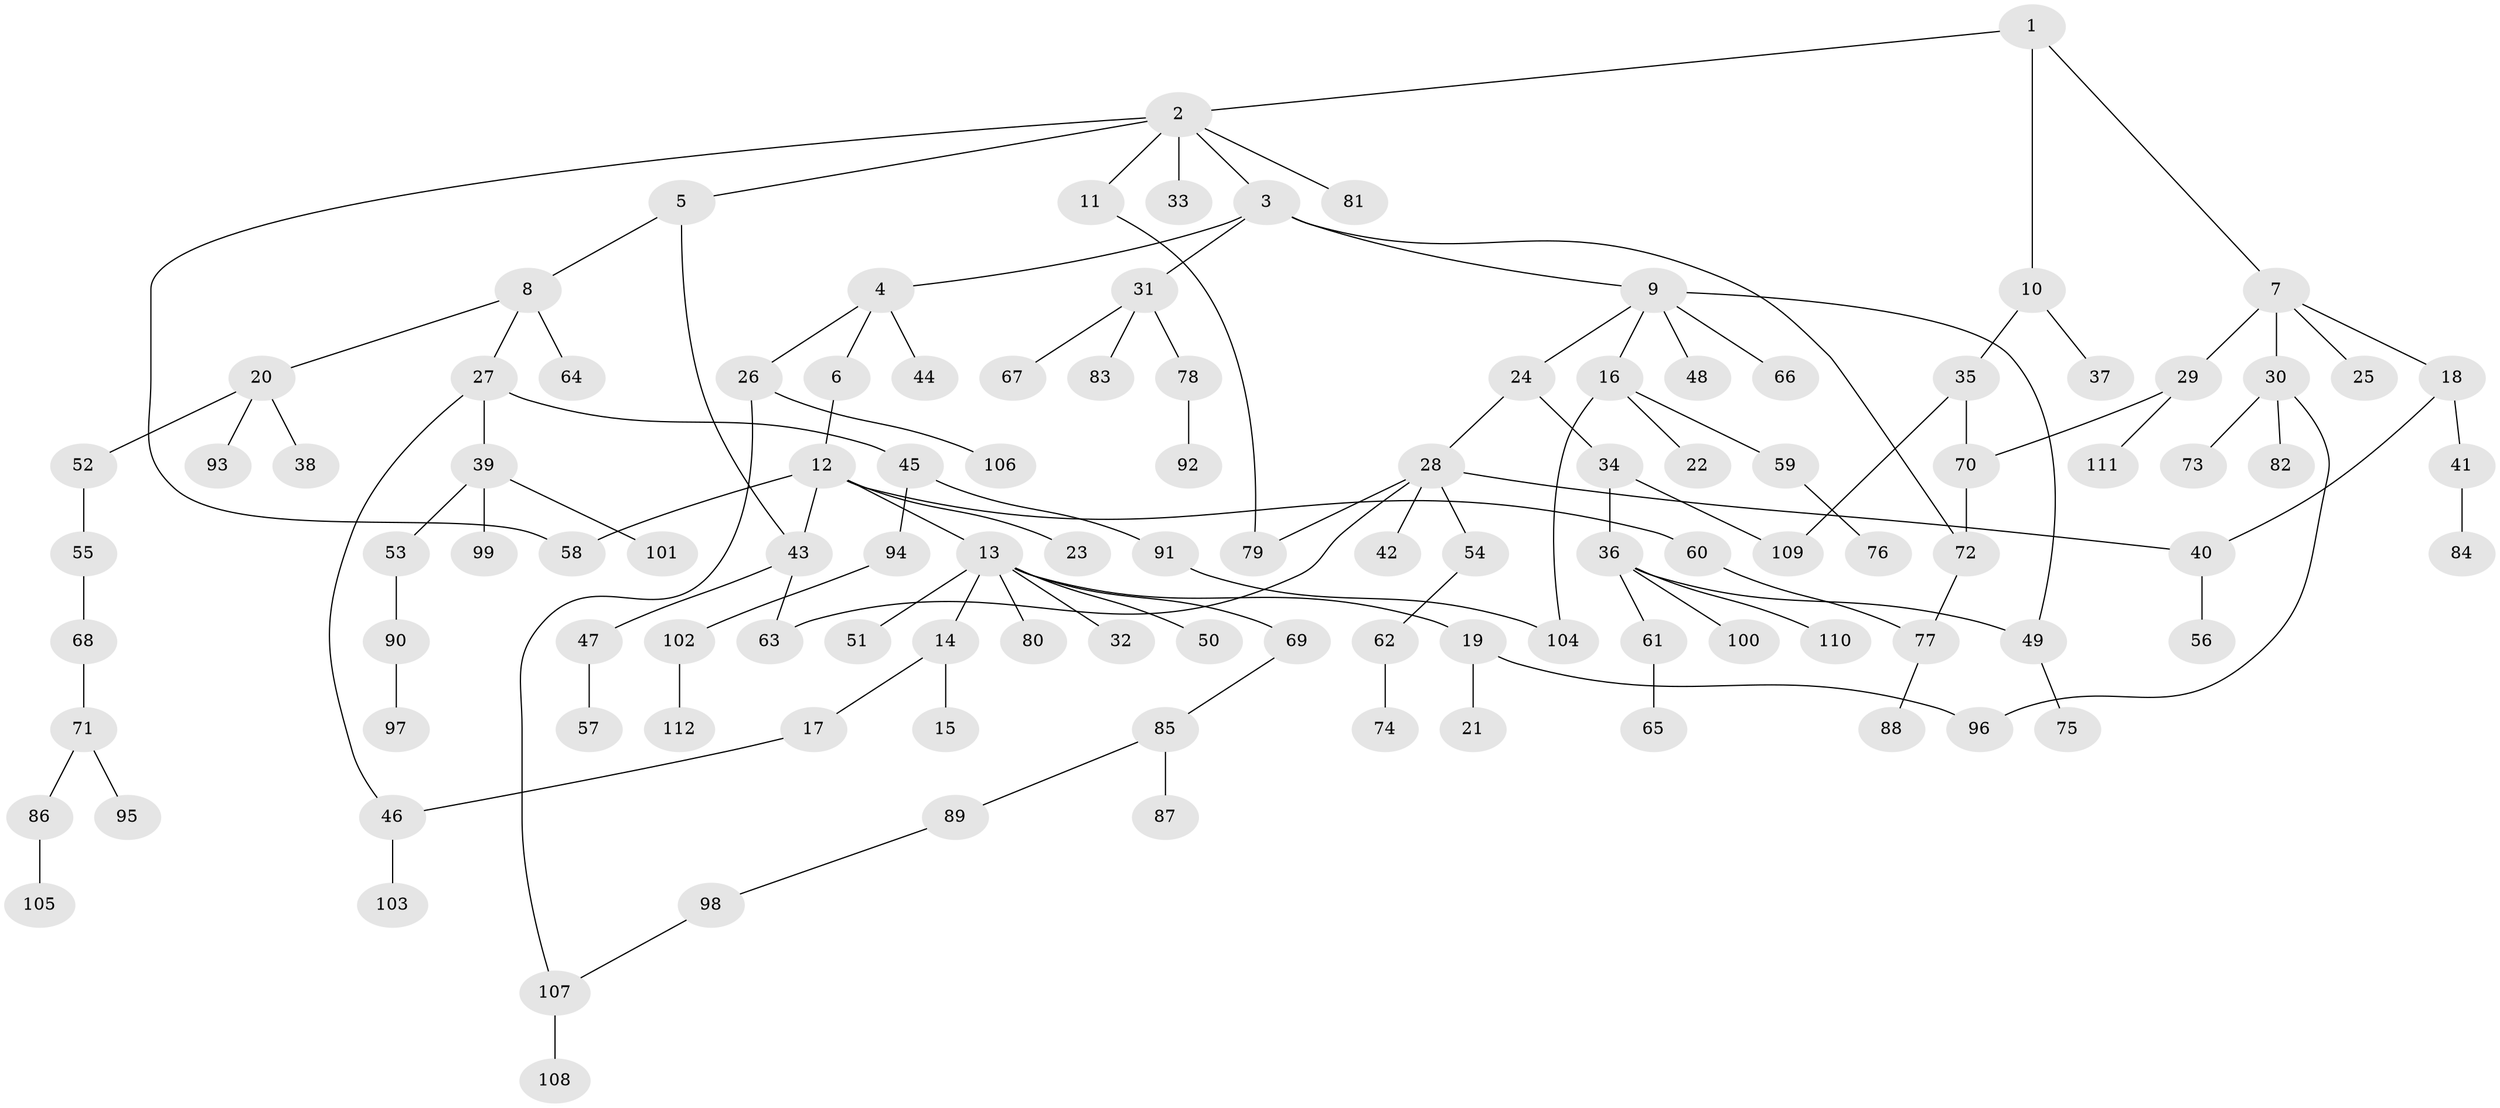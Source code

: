 // coarse degree distribution, {3: 0.14473684210526316, 6: 0.06578947368421052, 7: 0.013157894736842105, 5: 0.02631578947368421, 2: 0.19736842105263158, 9: 0.013157894736842105, 1: 0.4605263157894737, 4: 0.07894736842105263}
// Generated by graph-tools (version 1.1) at 2025/23/03/03/25 07:23:33]
// undirected, 112 vertices, 125 edges
graph export_dot {
graph [start="1"]
  node [color=gray90,style=filled];
  1;
  2;
  3;
  4;
  5;
  6;
  7;
  8;
  9;
  10;
  11;
  12;
  13;
  14;
  15;
  16;
  17;
  18;
  19;
  20;
  21;
  22;
  23;
  24;
  25;
  26;
  27;
  28;
  29;
  30;
  31;
  32;
  33;
  34;
  35;
  36;
  37;
  38;
  39;
  40;
  41;
  42;
  43;
  44;
  45;
  46;
  47;
  48;
  49;
  50;
  51;
  52;
  53;
  54;
  55;
  56;
  57;
  58;
  59;
  60;
  61;
  62;
  63;
  64;
  65;
  66;
  67;
  68;
  69;
  70;
  71;
  72;
  73;
  74;
  75;
  76;
  77;
  78;
  79;
  80;
  81;
  82;
  83;
  84;
  85;
  86;
  87;
  88;
  89;
  90;
  91;
  92;
  93;
  94;
  95;
  96;
  97;
  98;
  99;
  100;
  101;
  102;
  103;
  104;
  105;
  106;
  107;
  108;
  109;
  110;
  111;
  112;
  1 -- 2;
  1 -- 7;
  1 -- 10;
  2 -- 3;
  2 -- 5;
  2 -- 11;
  2 -- 33;
  2 -- 58;
  2 -- 81;
  3 -- 4;
  3 -- 9;
  3 -- 31;
  3 -- 72;
  4 -- 6;
  4 -- 26;
  4 -- 44;
  5 -- 8;
  5 -- 43;
  6 -- 12;
  7 -- 18;
  7 -- 25;
  7 -- 29;
  7 -- 30;
  8 -- 20;
  8 -- 27;
  8 -- 64;
  9 -- 16;
  9 -- 24;
  9 -- 48;
  9 -- 49;
  9 -- 66;
  10 -- 35;
  10 -- 37;
  11 -- 79;
  12 -- 13;
  12 -- 23;
  12 -- 43;
  12 -- 60;
  12 -- 58;
  13 -- 14;
  13 -- 19;
  13 -- 32;
  13 -- 50;
  13 -- 51;
  13 -- 69;
  13 -- 80;
  14 -- 15;
  14 -- 17;
  16 -- 22;
  16 -- 59;
  16 -- 104;
  17 -- 46;
  18 -- 40;
  18 -- 41;
  19 -- 21;
  19 -- 96;
  20 -- 38;
  20 -- 52;
  20 -- 93;
  24 -- 28;
  24 -- 34;
  26 -- 106;
  26 -- 107;
  27 -- 39;
  27 -- 45;
  27 -- 46;
  28 -- 42;
  28 -- 54;
  28 -- 63;
  28 -- 79;
  28 -- 40;
  29 -- 111;
  29 -- 70;
  30 -- 73;
  30 -- 82;
  30 -- 96;
  31 -- 67;
  31 -- 78;
  31 -- 83;
  34 -- 36;
  34 -- 109;
  35 -- 70;
  35 -- 109;
  36 -- 61;
  36 -- 100;
  36 -- 110;
  36 -- 49;
  39 -- 53;
  39 -- 99;
  39 -- 101;
  40 -- 56;
  41 -- 84;
  43 -- 47;
  43 -- 63;
  45 -- 91;
  45 -- 94;
  46 -- 103;
  47 -- 57;
  49 -- 75;
  52 -- 55;
  53 -- 90;
  54 -- 62;
  55 -- 68;
  59 -- 76;
  60 -- 77;
  61 -- 65;
  62 -- 74;
  68 -- 71;
  69 -- 85;
  70 -- 72;
  71 -- 86;
  71 -- 95;
  72 -- 77;
  77 -- 88;
  78 -- 92;
  85 -- 87;
  85 -- 89;
  86 -- 105;
  89 -- 98;
  90 -- 97;
  91 -- 104;
  94 -- 102;
  98 -- 107;
  102 -- 112;
  107 -- 108;
}
